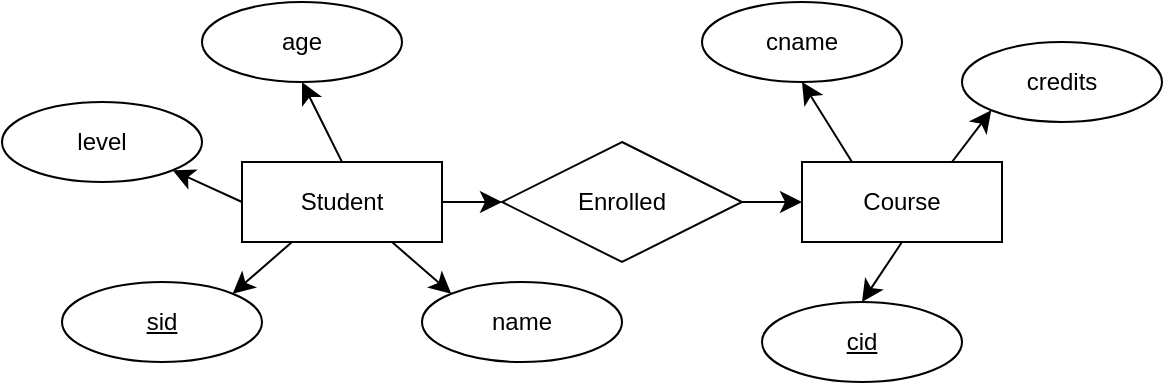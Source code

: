 <mxfile version="28.1.1" pages="3">
  <diagram name="Page-1" id="2fV0PmiZWALMxUJsV4IM">
    <mxGraphModel dx="1042" dy="535" grid="1" gridSize="10" guides="1" tooltips="1" connect="1" arrows="1" fold="1" page="1" pageScale="1" pageWidth="850" pageHeight="1100" math="0" shadow="0">
      <root>
        <mxCell id="0" />
        <mxCell id="1" parent="0" />
        <mxCell id="78PjX-qLqjuXX1veUtwv-37" style="edgeStyle=none;curved=1;rounded=0;orthogonalLoop=1;jettySize=auto;html=1;exitX=0.25;exitY=0;exitDx=0;exitDy=0;entryX=0.5;entryY=1;entryDx=0;entryDy=0;fontSize=12;startSize=8;endSize=8;" parent="1" source="78PjX-qLqjuXX1veUtwv-18" target="78PjX-qLqjuXX1veUtwv-23" edge="1">
          <mxGeometry relative="1" as="geometry" />
        </mxCell>
        <mxCell id="78PjX-qLqjuXX1veUtwv-39" style="edgeStyle=none;curved=1;rounded=0;orthogonalLoop=1;jettySize=auto;html=1;exitX=0.5;exitY=1;exitDx=0;exitDy=0;entryX=0.5;entryY=0;entryDx=0;entryDy=0;fontSize=12;startSize=8;endSize=8;" parent="1" source="78PjX-qLqjuXX1veUtwv-18" target="78PjX-qLqjuXX1veUtwv-22" edge="1">
          <mxGeometry relative="1" as="geometry" />
        </mxCell>
        <mxCell id="78PjX-qLqjuXX1veUtwv-40" style="edgeStyle=none;curved=1;rounded=0;orthogonalLoop=1;jettySize=auto;html=1;exitX=0.75;exitY=0;exitDx=0;exitDy=0;entryX=0;entryY=1;entryDx=0;entryDy=0;fontSize=12;startSize=8;endSize=8;" parent="1" source="78PjX-qLqjuXX1veUtwv-18" target="78PjX-qLqjuXX1veUtwv-24" edge="1">
          <mxGeometry relative="1" as="geometry" />
        </mxCell>
        <mxCell id="78PjX-qLqjuXX1veUtwv-18" value="Course" style="whiteSpace=wrap;html=1;align=center;" parent="1" vertex="1">
          <mxGeometry x="490" y="240" width="100" height="40" as="geometry" />
        </mxCell>
        <mxCell id="78PjX-qLqjuXX1veUtwv-30" style="edgeStyle=none;curved=1;rounded=0;orthogonalLoop=1;jettySize=auto;html=1;exitX=0.5;exitY=0;exitDx=0;exitDy=0;entryX=0.5;entryY=1;entryDx=0;entryDy=0;fontSize=12;startSize=8;endSize=8;" parent="1" source="78PjX-qLqjuXX1veUtwv-19" target="78PjX-qLqjuXX1veUtwv-20" edge="1">
          <mxGeometry relative="1" as="geometry" />
        </mxCell>
        <mxCell id="78PjX-qLqjuXX1veUtwv-31" style="edgeStyle=none;curved=1;rounded=0;orthogonalLoop=1;jettySize=auto;html=1;exitX=0;exitY=0.5;exitDx=0;exitDy=0;entryX=1;entryY=1;entryDx=0;entryDy=0;fontSize=12;startSize=8;endSize=8;" parent="1" source="78PjX-qLqjuXX1veUtwv-19" target="78PjX-qLqjuXX1veUtwv-25" edge="1">
          <mxGeometry relative="1" as="geometry" />
        </mxCell>
        <mxCell id="78PjX-qLqjuXX1veUtwv-32" style="edgeStyle=none;curved=1;rounded=0;orthogonalLoop=1;jettySize=auto;html=1;exitX=0.25;exitY=1;exitDx=0;exitDy=0;entryX=1;entryY=0;entryDx=0;entryDy=0;fontSize=12;startSize=8;endSize=8;" parent="1" source="78PjX-qLqjuXX1veUtwv-19" target="78PjX-qLqjuXX1veUtwv-21" edge="1">
          <mxGeometry relative="1" as="geometry" />
        </mxCell>
        <mxCell id="78PjX-qLqjuXX1veUtwv-33" style="edgeStyle=none;curved=1;rounded=0;orthogonalLoop=1;jettySize=auto;html=1;exitX=0.75;exitY=1;exitDx=0;exitDy=0;entryX=0;entryY=0;entryDx=0;entryDy=0;fontSize=12;startSize=8;endSize=8;" parent="1" source="78PjX-qLqjuXX1veUtwv-19" target="78PjX-qLqjuXX1veUtwv-26" edge="1">
          <mxGeometry relative="1" as="geometry" />
        </mxCell>
        <mxCell id="78PjX-qLqjuXX1veUtwv-35" style="edgeStyle=none;curved=1;rounded=0;orthogonalLoop=1;jettySize=auto;html=1;exitX=1;exitY=0.5;exitDx=0;exitDy=0;entryX=0;entryY=0.5;entryDx=0;entryDy=0;fontSize=12;startSize=8;endSize=8;" parent="1" source="78PjX-qLqjuXX1veUtwv-19" target="78PjX-qLqjuXX1veUtwv-34" edge="1">
          <mxGeometry relative="1" as="geometry" />
        </mxCell>
        <mxCell id="78PjX-qLqjuXX1veUtwv-19" value="Student" style="whiteSpace=wrap;html=1;align=center;" parent="1" vertex="1">
          <mxGeometry x="210" y="240" width="100" height="40" as="geometry" />
        </mxCell>
        <mxCell id="78PjX-qLqjuXX1veUtwv-20" value="age" style="ellipse;whiteSpace=wrap;html=1;align=center;" parent="1" vertex="1">
          <mxGeometry x="190" y="160" width="100" height="40" as="geometry" />
        </mxCell>
        <mxCell id="78PjX-qLqjuXX1veUtwv-21" value="sid" style="ellipse;whiteSpace=wrap;html=1;align=center;fontStyle=4;" parent="1" vertex="1">
          <mxGeometry x="120" y="300" width="100" height="40" as="geometry" />
        </mxCell>
        <mxCell id="78PjX-qLqjuXX1veUtwv-22" value="cid" style="ellipse;whiteSpace=wrap;html=1;align=center;fontStyle=4;" parent="1" vertex="1">
          <mxGeometry x="470" y="310" width="100" height="40" as="geometry" />
        </mxCell>
        <mxCell id="78PjX-qLqjuXX1veUtwv-23" value="cname" style="ellipse;whiteSpace=wrap;html=1;align=center;" parent="1" vertex="1">
          <mxGeometry x="440" y="160" width="100" height="40" as="geometry" />
        </mxCell>
        <mxCell id="78PjX-qLqjuXX1veUtwv-24" value="credits" style="ellipse;whiteSpace=wrap;html=1;align=center;" parent="1" vertex="1">
          <mxGeometry x="570" y="180" width="100" height="40" as="geometry" />
        </mxCell>
        <mxCell id="78PjX-qLqjuXX1veUtwv-25" value="level" style="ellipse;whiteSpace=wrap;html=1;align=center;" parent="1" vertex="1">
          <mxGeometry x="90" y="210" width="100" height="40" as="geometry" />
        </mxCell>
        <mxCell id="78PjX-qLqjuXX1veUtwv-26" value="name" style="ellipse;whiteSpace=wrap;html=1;align=center;" parent="1" vertex="1">
          <mxGeometry x="300" y="300" width="100" height="40" as="geometry" />
        </mxCell>
        <mxCell id="78PjX-qLqjuXX1veUtwv-36" style="edgeStyle=none;curved=1;rounded=0;orthogonalLoop=1;jettySize=auto;html=1;exitX=1;exitY=0.5;exitDx=0;exitDy=0;entryX=0;entryY=0.5;entryDx=0;entryDy=0;fontSize=12;startSize=8;endSize=8;" parent="1" source="78PjX-qLqjuXX1veUtwv-34" target="78PjX-qLqjuXX1veUtwv-18" edge="1">
          <mxGeometry relative="1" as="geometry" />
        </mxCell>
        <mxCell id="78PjX-qLqjuXX1veUtwv-34" value="Enrolled" style="shape=rhombus;perimeter=rhombusPerimeter;whiteSpace=wrap;html=1;align=center;" parent="1" vertex="1">
          <mxGeometry x="340" y="230" width="120" height="60" as="geometry" />
        </mxCell>
      </root>
    </mxGraphModel>
  </diagram>
  <diagram id="b4tgPxxAvfvf58yKDEd9" name="Page-2">
    <mxGraphModel dx="1712" dy="586" grid="0" gridSize="10" guides="1" tooltips="1" connect="1" arrows="1" fold="1" page="0" pageScale="1" pageWidth="850" pageHeight="1100" math="0" shadow="0">
      <root>
        <mxCell id="0" />
        <mxCell id="1" parent="0" />
        <mxCell id="bTzxeAWTk176yrESVSV_-1" value="users" style="shape=table;startSize=30;container=1;collapsible=1;childLayout=tableLayout;fixedRows=1;rowLines=0;fontStyle=1;align=center;resizeLast=1;" vertex="1" parent="1">
          <mxGeometry x="-1031" y="35" width="300" height="150" as="geometry" />
        </mxCell>
        <mxCell id="bTzxeAWTk176yrESVSV_-2" value="" style="shape=tableRow;horizontal=0;startSize=0;swimlaneHead=0;swimlaneBody=0;fillColor=none;collapsible=0;dropTarget=0;points=[[0,0.5],[1,0.5]];portConstraint=eastwest;strokeColor=inherit;top=0;left=0;right=0;bottom=1;" vertex="1" parent="bTzxeAWTk176yrESVSV_-1">
          <mxGeometry y="30" width="300" height="30" as="geometry" />
        </mxCell>
        <mxCell id="bTzxeAWTk176yrESVSV_-3" value="PK" style="shape=partialRectangle;overflow=hidden;connectable=0;fillColor=none;strokeColor=inherit;top=0;left=0;bottom=0;right=0;fontStyle=1;" vertex="1" parent="bTzxeAWTk176yrESVSV_-2">
          <mxGeometry width="30" height="30" as="geometry">
            <mxRectangle width="30" height="30" as="alternateBounds" />
          </mxGeometry>
        </mxCell>
        <mxCell id="bTzxeAWTk176yrESVSV_-4" value="id INT AUTO_INCREMENT " style="shape=partialRectangle;overflow=hidden;connectable=0;fillColor=none;align=left;strokeColor=inherit;top=0;left=0;bottom=0;right=0;spacingLeft=6;fontStyle=5;" vertex="1" parent="bTzxeAWTk176yrESVSV_-2">
          <mxGeometry x="30" width="270" height="30" as="geometry">
            <mxRectangle width="270" height="30" as="alternateBounds" />
          </mxGeometry>
        </mxCell>
        <mxCell id="bTzxeAWTk176yrESVSV_-5" value="" style="shape=tableRow;horizontal=0;startSize=0;swimlaneHead=0;swimlaneBody=0;fillColor=none;collapsible=0;dropTarget=0;points=[[0,0.5],[1,0.5]];portConstraint=eastwest;strokeColor=inherit;top=0;left=0;right=0;bottom=0;" vertex="1" parent="bTzxeAWTk176yrESVSV_-1">
          <mxGeometry y="60" width="300" height="30" as="geometry" />
        </mxCell>
        <mxCell id="bTzxeAWTk176yrESVSV_-6" value="" style="shape=partialRectangle;overflow=hidden;connectable=0;fillColor=none;strokeColor=inherit;top=0;left=0;bottom=0;right=0;" vertex="1" parent="bTzxeAWTk176yrESVSV_-5">
          <mxGeometry width="30" height="30" as="geometry">
            <mxRectangle width="30" height="30" as="alternateBounds" />
          </mxGeometry>
        </mxCell>
        <mxCell id="bTzxeAWTk176yrESVSV_-7" value="username VARCHAR(50) UNIQUE NOT NULL" style="shape=partialRectangle;overflow=hidden;connectable=0;fillColor=none;align=left;strokeColor=inherit;top=0;left=0;bottom=0;right=0;spacingLeft=6;" vertex="1" parent="bTzxeAWTk176yrESVSV_-5">
          <mxGeometry x="30" width="270" height="30" as="geometry">
            <mxRectangle width="270" height="30" as="alternateBounds" />
          </mxGeometry>
        </mxCell>
        <mxCell id="bTzxeAWTk176yrESVSV_-8" value="" style="shape=tableRow;horizontal=0;startSize=0;swimlaneHead=0;swimlaneBody=0;fillColor=none;collapsible=0;dropTarget=0;points=[[0,0.5],[1,0.5]];portConstraint=eastwest;strokeColor=inherit;top=0;left=0;right=0;bottom=0;" vertex="1" parent="bTzxeAWTk176yrESVSV_-1">
          <mxGeometry y="90" width="300" height="30" as="geometry" />
        </mxCell>
        <mxCell id="bTzxeAWTk176yrESVSV_-9" value="" style="shape=partialRectangle;overflow=hidden;connectable=0;fillColor=none;strokeColor=inherit;top=0;left=0;bottom=0;right=0;" vertex="1" parent="bTzxeAWTk176yrESVSV_-8">
          <mxGeometry width="30" height="30" as="geometry">
            <mxRectangle width="30" height="30" as="alternateBounds" />
          </mxGeometry>
        </mxCell>
        <mxCell id="bTzxeAWTk176yrESVSV_-10" value="password VARCHAR(64) NOT NULL" style="shape=partialRectangle;overflow=hidden;connectable=0;fillColor=none;align=left;strokeColor=inherit;top=0;left=0;bottom=0;right=0;spacingLeft=6;" vertex="1" parent="bTzxeAWTk176yrESVSV_-8">
          <mxGeometry x="30" width="270" height="30" as="geometry">
            <mxRectangle width="270" height="30" as="alternateBounds" />
          </mxGeometry>
        </mxCell>
        <mxCell id="bTzxeAWTk176yrESVSV_-11" value="" style="shape=tableRow;horizontal=0;startSize=0;swimlaneHead=0;swimlaneBody=0;fillColor=none;collapsible=0;dropTarget=0;points=[[0,0.5],[1,0.5]];portConstraint=eastwest;strokeColor=inherit;top=0;left=0;right=0;bottom=0;" vertex="1" parent="bTzxeAWTk176yrESVSV_-1">
          <mxGeometry y="120" width="300" height="30" as="geometry" />
        </mxCell>
        <mxCell id="bTzxeAWTk176yrESVSV_-12" value="" style="shape=partialRectangle;overflow=hidden;connectable=0;fillColor=none;strokeColor=inherit;top=0;left=0;bottom=0;right=0;" vertex="1" parent="bTzxeAWTk176yrESVSV_-11">
          <mxGeometry width="30" height="30" as="geometry">
            <mxRectangle width="30" height="30" as="alternateBounds" />
          </mxGeometry>
        </mxCell>
        <mxCell id="bTzxeAWTk176yrESVSV_-13" value="role ENUM(&#39;TRAINER&#39;,&#39;TRAINEE&#39;) NOT NULL" style="shape=partialRectangle;overflow=hidden;connectable=0;fillColor=none;align=left;strokeColor=inherit;top=0;left=0;bottom=0;right=0;spacingLeft=6;" vertex="1" parent="bTzxeAWTk176yrESVSV_-11">
          <mxGeometry x="30" width="270" height="30" as="geometry">
            <mxRectangle width="270" height="30" as="alternateBounds" />
          </mxGeometry>
        </mxCell>
        <mxCell id="bTzxeAWTk176yrESVSV_-14" value="exercises" style="shape=table;startSize=30;container=1;collapsible=1;childLayout=tableLayout;fixedRows=1;rowLines=0;fontStyle=1;align=center;resizeLast=1;" vertex="1" parent="1">
          <mxGeometry x="-691" y="35" width="272" height="120" as="geometry" />
        </mxCell>
        <mxCell id="bTzxeAWTk176yrESVSV_-15" value="" style="shape=tableRow;horizontal=0;startSize=0;swimlaneHead=0;swimlaneBody=0;fillColor=none;collapsible=0;dropTarget=0;points=[[0,0.5],[1,0.5]];portConstraint=eastwest;strokeColor=inherit;top=0;left=0;right=0;bottom=1;" vertex="1" parent="bTzxeAWTk176yrESVSV_-14">
          <mxGeometry y="30" width="272" height="30" as="geometry" />
        </mxCell>
        <mxCell id="bTzxeAWTk176yrESVSV_-16" value="PK" style="shape=partialRectangle;overflow=hidden;connectable=0;fillColor=none;strokeColor=inherit;top=0;left=0;bottom=0;right=0;fontStyle=1;" vertex="1" parent="bTzxeAWTk176yrESVSV_-15">
          <mxGeometry width="30" height="30" as="geometry">
            <mxRectangle width="30" height="30" as="alternateBounds" />
          </mxGeometry>
        </mxCell>
        <mxCell id="bTzxeAWTk176yrESVSV_-17" value="id INT AUTO_INCREMENT " style="shape=partialRectangle;overflow=hidden;connectable=0;fillColor=none;align=left;strokeColor=inherit;top=0;left=0;bottom=0;right=0;spacingLeft=6;fontStyle=5;" vertex="1" parent="bTzxeAWTk176yrESVSV_-15">
          <mxGeometry x="30" width="242" height="30" as="geometry">
            <mxRectangle width="242" height="30" as="alternateBounds" />
          </mxGeometry>
        </mxCell>
        <mxCell id="bTzxeAWTk176yrESVSV_-18" value="" style="shape=tableRow;horizontal=0;startSize=0;swimlaneHead=0;swimlaneBody=0;fillColor=none;collapsible=0;dropTarget=0;points=[[0,0.5],[1,0.5]];portConstraint=eastwest;strokeColor=inherit;top=0;left=0;right=0;bottom=0;" vertex="1" parent="bTzxeAWTk176yrESVSV_-14">
          <mxGeometry y="60" width="272" height="30" as="geometry" />
        </mxCell>
        <mxCell id="bTzxeAWTk176yrESVSV_-19" value="" style="shape=partialRectangle;overflow=hidden;connectable=0;fillColor=none;strokeColor=inherit;top=0;left=0;bottom=0;right=0;" vertex="1" parent="bTzxeAWTk176yrESVSV_-18">
          <mxGeometry width="30" height="30" as="geometry">
            <mxRectangle width="30" height="30" as="alternateBounds" />
          </mxGeometry>
        </mxCell>
        <mxCell id="bTzxeAWTk176yrESVSV_-20" value="name VARCHAR(100) NOT NULL" style="shape=partialRectangle;overflow=hidden;connectable=0;fillColor=none;align=left;strokeColor=inherit;top=0;left=0;bottom=0;right=0;spacingLeft=6;" vertex="1" parent="bTzxeAWTk176yrESVSV_-18">
          <mxGeometry x="30" width="242" height="30" as="geometry">
            <mxRectangle width="242" height="30" as="alternateBounds" />
          </mxGeometry>
        </mxCell>
        <mxCell id="bTzxeAWTk176yrESVSV_-21" value="" style="shape=tableRow;horizontal=0;startSize=0;swimlaneHead=0;swimlaneBody=0;fillColor=none;collapsible=0;dropTarget=0;points=[[0,0.5],[1,0.5]];portConstraint=eastwest;strokeColor=inherit;top=0;left=0;right=0;bottom=0;" vertex="1" parent="bTzxeAWTk176yrESVSV_-14">
          <mxGeometry y="90" width="272" height="30" as="geometry" />
        </mxCell>
        <mxCell id="bTzxeAWTk176yrESVSV_-22" value="" style="shape=partialRectangle;overflow=hidden;connectable=0;fillColor=none;strokeColor=inherit;top=0;left=0;bottom=0;right=0;" vertex="1" parent="bTzxeAWTk176yrESVSV_-21">
          <mxGeometry width="30" height="30" as="geometry">
            <mxRectangle width="30" height="30" as="alternateBounds" />
          </mxGeometry>
        </mxCell>
        <mxCell id="bTzxeAWTk176yrESVSV_-23" value="muscle_group VARCHAR(50) NOT NULL" style="shape=partialRectangle;overflow=hidden;connectable=0;fillColor=none;align=left;strokeColor=inherit;top=0;left=0;bottom=0;right=0;spacingLeft=6;" vertex="1" parent="bTzxeAWTk176yrESVSV_-21">
          <mxGeometry x="30" width="242" height="30" as="geometry">
            <mxRectangle width="242" height="30" as="alternateBounds" />
          </mxGeometry>
        </mxCell>
        <mxCell id="bTzxeAWTk176yrESVSV_-24" value="workouts" style="shape=table;startSize=30;container=1;collapsible=1;childLayout=tableLayout;fixedRows=1;rowLines=0;fontStyle=1;align=center;resizeLast=1;" vertex="1" parent="1">
          <mxGeometry x="-379" y="35" width="320" height="210" as="geometry" />
        </mxCell>
        <mxCell id="bTzxeAWTk176yrESVSV_-25" value="" style="shape=tableRow;horizontal=0;startSize=0;swimlaneHead=0;swimlaneBody=0;fillColor=none;collapsible=0;dropTarget=0;points=[[0,0.5],[1,0.5]];portConstraint=eastwest;strokeColor=inherit;top=0;left=0;right=0;bottom=1;" vertex="1" parent="bTzxeAWTk176yrESVSV_-24">
          <mxGeometry y="30" width="320" height="30" as="geometry" />
        </mxCell>
        <mxCell id="bTzxeAWTk176yrESVSV_-26" value="PK" style="shape=partialRectangle;overflow=hidden;connectable=0;fillColor=none;strokeColor=inherit;top=0;left=0;bottom=0;right=0;fontStyle=1;" vertex="1" parent="bTzxeAWTk176yrESVSV_-25">
          <mxGeometry width="30" height="30" as="geometry">
            <mxRectangle width="30" height="30" as="alternateBounds" />
          </mxGeometry>
        </mxCell>
        <mxCell id="bTzxeAWTk176yrESVSV_-27" value="id INT AUTO_INCREMENT " style="shape=partialRectangle;overflow=hidden;connectable=0;fillColor=none;align=left;strokeColor=inherit;top=0;left=0;bottom=0;right=0;spacingLeft=6;fontStyle=5;" vertex="1" parent="bTzxeAWTk176yrESVSV_-25">
          <mxGeometry x="30" width="290" height="30" as="geometry">
            <mxRectangle width="290" height="30" as="alternateBounds" />
          </mxGeometry>
        </mxCell>
        <mxCell id="bTzxeAWTk176yrESVSV_-28" value="" style="shape=tableRow;horizontal=0;startSize=0;swimlaneHead=0;swimlaneBody=0;fillColor=none;collapsible=0;dropTarget=0;points=[[0,0.5],[1,0.5]];portConstraint=eastwest;strokeColor=inherit;top=0;left=0;right=0;bottom=0;" vertex="1" parent="bTzxeAWTk176yrESVSV_-24">
          <mxGeometry y="60" width="320" height="30" as="geometry" />
        </mxCell>
        <mxCell id="bTzxeAWTk176yrESVSV_-29" value="" style="shape=partialRectangle;overflow=hidden;connectable=0;fillColor=none;strokeColor=inherit;top=0;left=0;bottom=0;right=0;" vertex="1" parent="bTzxeAWTk176yrESVSV_-28">
          <mxGeometry width="30" height="30" as="geometry">
            <mxRectangle width="30" height="30" as="alternateBounds" />
          </mxGeometry>
        </mxCell>
        <mxCell id="bTzxeAWTk176yrESVSV_-30" value="user_id INT NOT NULL" style="shape=partialRectangle;overflow=hidden;connectable=0;fillColor=none;align=left;strokeColor=inherit;top=0;left=0;bottom=0;right=0;spacingLeft=6;" vertex="1" parent="bTzxeAWTk176yrESVSV_-28">
          <mxGeometry x="30" width="290" height="30" as="geometry">
            <mxRectangle width="290" height="30" as="alternateBounds" />
          </mxGeometry>
        </mxCell>
        <mxCell id="bTzxeAWTk176yrESVSV_-31" value="" style="shape=tableRow;horizontal=0;startSize=0;swimlaneHead=0;swimlaneBody=0;fillColor=none;collapsible=0;dropTarget=0;points=[[0,0.5],[1,0.5]];portConstraint=eastwest;strokeColor=inherit;top=0;left=0;right=0;bottom=0;" vertex="1" parent="bTzxeAWTk176yrESVSV_-24">
          <mxGeometry y="90" width="320" height="30" as="geometry" />
        </mxCell>
        <mxCell id="bTzxeAWTk176yrESVSV_-32" value="" style="shape=partialRectangle;overflow=hidden;connectable=0;fillColor=none;strokeColor=inherit;top=0;left=0;bottom=0;right=0;" vertex="1" parent="bTzxeAWTk176yrESVSV_-31">
          <mxGeometry width="30" height="30" as="geometry">
            <mxRectangle width="30" height="30" as="alternateBounds" />
          </mxGeometry>
        </mxCell>
        <mxCell id="bTzxeAWTk176yrESVSV_-33" value="date DATE NOT NULL" style="shape=partialRectangle;overflow=hidden;connectable=0;fillColor=none;align=left;strokeColor=inherit;top=0;left=0;bottom=0;right=0;spacingLeft=6;" vertex="1" parent="bTzxeAWTk176yrESVSV_-31">
          <mxGeometry x="30" width="290" height="30" as="geometry">
            <mxRectangle width="290" height="30" as="alternateBounds" />
          </mxGeometry>
        </mxCell>
        <mxCell id="bTzxeAWTk176yrESVSV_-34" value="" style="shape=tableRow;horizontal=0;startSize=0;swimlaneHead=0;swimlaneBody=0;fillColor=none;collapsible=0;dropTarget=0;points=[[0,0.5],[1,0.5]];portConstraint=eastwest;strokeColor=inherit;top=0;left=0;right=0;bottom=0;" vertex="1" parent="bTzxeAWTk176yrESVSV_-24">
          <mxGeometry y="120" width="320" height="30" as="geometry" />
        </mxCell>
        <mxCell id="bTzxeAWTk176yrESVSV_-35" value="" style="shape=partialRectangle;overflow=hidden;connectable=0;fillColor=none;strokeColor=inherit;top=0;left=0;bottom=0;right=0;" vertex="1" parent="bTzxeAWTk176yrESVSV_-34">
          <mxGeometry width="30" height="30" as="geometry">
            <mxRectangle width="30" height="30" as="alternateBounds" />
          </mxGeometry>
        </mxCell>
        <mxCell id="bTzxeAWTk176yrESVSV_-36" value="name VARCHAR(100)" style="shape=partialRectangle;overflow=hidden;connectable=0;fillColor=none;align=left;strokeColor=inherit;top=0;left=0;bottom=0;right=0;spacingLeft=6;" vertex="1" parent="bTzxeAWTk176yrESVSV_-34">
          <mxGeometry x="30" width="290" height="30" as="geometry">
            <mxRectangle width="290" height="30" as="alternateBounds" />
          </mxGeometry>
        </mxCell>
        <mxCell id="bTzxeAWTk176yrESVSV_-37" value="" style="shape=tableRow;horizontal=0;startSize=0;swimlaneHead=0;swimlaneBody=0;fillColor=none;collapsible=0;dropTarget=0;points=[[0,0.5],[1,0.5]];portConstraint=eastwest;strokeColor=inherit;top=0;left=0;right=0;bottom=0;" vertex="1" parent="bTzxeAWTk176yrESVSV_-24">
          <mxGeometry y="150" width="320" height="30" as="geometry" />
        </mxCell>
        <mxCell id="bTzxeAWTk176yrESVSV_-38" value="" style="shape=partialRectangle;overflow=hidden;connectable=0;fillColor=none;strokeColor=inherit;top=0;left=0;bottom=0;right=0;" vertex="1" parent="bTzxeAWTk176yrESVSV_-37">
          <mxGeometry width="30" height="30" as="geometry">
            <mxRectangle width="30" height="30" as="alternateBounds" />
          </mxGeometry>
        </mxCell>
        <mxCell id="bTzxeAWTk176yrESVSV_-39" value="notes TEXT" style="shape=partialRectangle;overflow=hidden;connectable=0;fillColor=none;align=left;strokeColor=inherit;top=0;left=0;bottom=0;right=0;spacingLeft=6;" vertex="1" parent="bTzxeAWTk176yrESVSV_-37">
          <mxGeometry x="30" width="290" height="30" as="geometry">
            <mxRectangle width="290" height="30" as="alternateBounds" />
          </mxGeometry>
        </mxCell>
        <mxCell id="bTzxeAWTk176yrESVSV_-40" value="" style="shape=tableRow;horizontal=0;startSize=0;swimlaneHead=0;swimlaneBody=0;fillColor=none;collapsible=0;dropTarget=0;points=[[0,0.5],[1,0.5]];portConstraint=eastwest;strokeColor=inherit;top=0;left=0;right=0;bottom=0;" vertex="1" parent="bTzxeAWTk176yrESVSV_-24">
          <mxGeometry y="180" width="320" height="30" as="geometry" />
        </mxCell>
        <mxCell id="bTzxeAWTk176yrESVSV_-41" value="" style="shape=partialRectangle;overflow=hidden;connectable=0;fillColor=none;strokeColor=inherit;top=0;left=0;bottom=0;right=0;" vertex="1" parent="bTzxeAWTk176yrESVSV_-40">
          <mxGeometry width="30" height="30" as="geometry">
            <mxRectangle width="30" height="30" as="alternateBounds" />
          </mxGeometry>
        </mxCell>
        <mxCell id="bTzxeAWTk176yrESVSV_-42" value="FOREIGN KEY (user_id) REFERENCES users(id) ON DELETE CASCADE" style="shape=partialRectangle;overflow=hidden;connectable=0;fillColor=none;align=left;strokeColor=inherit;top=0;left=0;bottom=0;right=0;spacingLeft=6;" vertex="1" parent="bTzxeAWTk176yrESVSV_-40">
          <mxGeometry x="30" width="290" height="30" as="geometry">
            <mxRectangle width="290" height="30" as="alternateBounds" />
          </mxGeometry>
        </mxCell>
        <mxCell id="bTzxeAWTk176yrESVSV_-43" value="workout_items" style="shape=table;startSize=30;container=1;collapsible=1;childLayout=tableLayout;fixedRows=1;rowLines=0;fontStyle=1;align=center;resizeLast=1;" vertex="1" parent="1">
          <mxGeometry x="-19" y="35" width="320" height="330" as="geometry" />
        </mxCell>
        <mxCell id="bTzxeAWTk176yrESVSV_-44" value="" style="shape=tableRow;horizontal=0;startSize=0;swimlaneHead=0;swimlaneBody=0;fillColor=none;collapsible=0;dropTarget=0;points=[[0,0.5],[1,0.5]];portConstraint=eastwest;strokeColor=inherit;top=0;left=0;right=0;bottom=1;" vertex="1" parent="bTzxeAWTk176yrESVSV_-43">
          <mxGeometry y="30" width="320" height="30" as="geometry" />
        </mxCell>
        <mxCell id="bTzxeAWTk176yrESVSV_-45" value="PK" style="shape=partialRectangle;overflow=hidden;connectable=0;fillColor=none;strokeColor=inherit;top=0;left=0;bottom=0;right=0;fontStyle=1;" vertex="1" parent="bTzxeAWTk176yrESVSV_-44">
          <mxGeometry width="30" height="30" as="geometry">
            <mxRectangle width="30" height="30" as="alternateBounds" />
          </mxGeometry>
        </mxCell>
        <mxCell id="bTzxeAWTk176yrESVSV_-46" value="id INT AUTO_INCREMENT " style="shape=partialRectangle;overflow=hidden;connectable=0;fillColor=none;align=left;strokeColor=inherit;top=0;left=0;bottom=0;right=0;spacingLeft=6;fontStyle=5;" vertex="1" parent="bTzxeAWTk176yrESVSV_-44">
          <mxGeometry x="30" width="290" height="30" as="geometry">
            <mxRectangle width="290" height="30" as="alternateBounds" />
          </mxGeometry>
        </mxCell>
        <mxCell id="bTzxeAWTk176yrESVSV_-47" value="" style="shape=tableRow;horizontal=0;startSize=0;swimlaneHead=0;swimlaneBody=0;fillColor=none;collapsible=0;dropTarget=0;points=[[0,0.5],[1,0.5]];portConstraint=eastwest;strokeColor=inherit;top=0;left=0;right=0;bottom=0;" vertex="1" parent="bTzxeAWTk176yrESVSV_-43">
          <mxGeometry y="60" width="320" height="30" as="geometry" />
        </mxCell>
        <mxCell id="bTzxeAWTk176yrESVSV_-48" value="" style="shape=partialRectangle;overflow=hidden;connectable=0;fillColor=none;strokeColor=inherit;top=0;left=0;bottom=0;right=0;" vertex="1" parent="bTzxeAWTk176yrESVSV_-47">
          <mxGeometry width="30" height="30" as="geometry">
            <mxRectangle width="30" height="30" as="alternateBounds" />
          </mxGeometry>
        </mxCell>
        <mxCell id="bTzxeAWTk176yrESVSV_-49" value="workout_id INT NOT NULL" style="shape=partialRectangle;overflow=hidden;connectable=0;fillColor=none;align=left;strokeColor=inherit;top=0;left=0;bottom=0;right=0;spacingLeft=6;" vertex="1" parent="bTzxeAWTk176yrESVSV_-47">
          <mxGeometry x="30" width="290" height="30" as="geometry">
            <mxRectangle width="290" height="30" as="alternateBounds" />
          </mxGeometry>
        </mxCell>
        <mxCell id="bTzxeAWTk176yrESVSV_-50" value="" style="shape=tableRow;horizontal=0;startSize=0;swimlaneHead=0;swimlaneBody=0;fillColor=none;collapsible=0;dropTarget=0;points=[[0,0.5],[1,0.5]];portConstraint=eastwest;strokeColor=inherit;top=0;left=0;right=0;bottom=0;" vertex="1" parent="bTzxeAWTk176yrESVSV_-43">
          <mxGeometry y="90" width="320" height="30" as="geometry" />
        </mxCell>
        <mxCell id="bTzxeAWTk176yrESVSV_-51" value="" style="shape=partialRectangle;overflow=hidden;connectable=0;fillColor=none;strokeColor=inherit;top=0;left=0;bottom=0;right=0;" vertex="1" parent="bTzxeAWTk176yrESVSV_-50">
          <mxGeometry width="30" height="30" as="geometry">
            <mxRectangle width="30" height="30" as="alternateBounds" />
          </mxGeometry>
        </mxCell>
        <mxCell id="bTzxeAWTk176yrESVSV_-52" value="exercise_id INT NOT NULL" style="shape=partialRectangle;overflow=hidden;connectable=0;fillColor=none;align=left;strokeColor=inherit;top=0;left=0;bottom=0;right=0;spacingLeft=6;" vertex="1" parent="bTzxeAWTk176yrESVSV_-50">
          <mxGeometry x="30" width="290" height="30" as="geometry">
            <mxRectangle width="290" height="30" as="alternateBounds" />
          </mxGeometry>
        </mxCell>
        <mxCell id="bTzxeAWTk176yrESVSV_-53" value="" style="shape=tableRow;horizontal=0;startSize=0;swimlaneHead=0;swimlaneBody=0;fillColor=none;collapsible=0;dropTarget=0;points=[[0,0.5],[1,0.5]];portConstraint=eastwest;strokeColor=inherit;top=0;left=0;right=0;bottom=0;" vertex="1" parent="bTzxeAWTk176yrESVSV_-43">
          <mxGeometry y="120" width="320" height="30" as="geometry" />
        </mxCell>
        <mxCell id="bTzxeAWTk176yrESVSV_-54" value="" style="shape=partialRectangle;overflow=hidden;connectable=0;fillColor=none;strokeColor=inherit;top=0;left=0;bottom=0;right=0;" vertex="1" parent="bTzxeAWTk176yrESVSV_-53">
          <mxGeometry width="30" height="30" as="geometry">
            <mxRectangle width="30" height="30" as="alternateBounds" />
          </mxGeometry>
        </mxCell>
        <mxCell id="bTzxeAWTk176yrESVSV_-55" value="exercise_name VARCHAR(100)" style="shape=partialRectangle;overflow=hidden;connectable=0;fillColor=none;align=left;strokeColor=inherit;top=0;left=0;bottom=0;right=0;spacingLeft=6;" vertex="1" parent="bTzxeAWTk176yrESVSV_-53">
          <mxGeometry x="30" width="290" height="30" as="geometry">
            <mxRectangle width="290" height="30" as="alternateBounds" />
          </mxGeometry>
        </mxCell>
        <mxCell id="bTzxeAWTk176yrESVSV_-56" value="" style="shape=tableRow;horizontal=0;startSize=0;swimlaneHead=0;swimlaneBody=0;fillColor=none;collapsible=0;dropTarget=0;points=[[0,0.5],[1,0.5]];portConstraint=eastwest;strokeColor=inherit;top=0;left=0;right=0;bottom=0;" vertex="1" parent="bTzxeAWTk176yrESVSV_-43">
          <mxGeometry y="150" width="320" height="30" as="geometry" />
        </mxCell>
        <mxCell id="bTzxeAWTk176yrESVSV_-57" value="" style="shape=partialRectangle;overflow=hidden;connectable=0;fillColor=none;strokeColor=inherit;top=0;left=0;bottom=0;right=0;" vertex="1" parent="bTzxeAWTk176yrESVSV_-56">
          <mxGeometry width="30" height="30" as="geometry">
            <mxRectangle width="30" height="30" as="alternateBounds" />
          </mxGeometry>
        </mxCell>
        <mxCell id="bTzxeAWTk176yrESVSV_-58" value="sets INT NOT NULL" style="shape=partialRectangle;overflow=hidden;connectable=0;fillColor=none;align=left;strokeColor=inherit;top=0;left=0;bottom=0;right=0;spacingLeft=6;" vertex="1" parent="bTzxeAWTk176yrESVSV_-56">
          <mxGeometry x="30" width="290" height="30" as="geometry">
            <mxRectangle width="290" height="30" as="alternateBounds" />
          </mxGeometry>
        </mxCell>
        <mxCell id="bTzxeAWTk176yrESVSV_-59" value="" style="shape=tableRow;horizontal=0;startSize=0;swimlaneHead=0;swimlaneBody=0;fillColor=none;collapsible=0;dropTarget=0;points=[[0,0.5],[1,0.5]];portConstraint=eastwest;strokeColor=inherit;top=0;left=0;right=0;bottom=0;" vertex="1" parent="bTzxeAWTk176yrESVSV_-43">
          <mxGeometry y="180" width="320" height="30" as="geometry" />
        </mxCell>
        <mxCell id="bTzxeAWTk176yrESVSV_-60" value="" style="shape=partialRectangle;overflow=hidden;connectable=0;fillColor=none;strokeColor=inherit;top=0;left=0;bottom=0;right=0;" vertex="1" parent="bTzxeAWTk176yrESVSV_-59">
          <mxGeometry width="30" height="30" as="geometry">
            <mxRectangle width="30" height="30" as="alternateBounds" />
          </mxGeometry>
        </mxCell>
        <mxCell id="bTzxeAWTk176yrESVSV_-61" value="reps INT NOT NULL" style="shape=partialRectangle;overflow=hidden;connectable=0;fillColor=none;align=left;strokeColor=inherit;top=0;left=0;bottom=0;right=0;spacingLeft=6;" vertex="1" parent="bTzxeAWTk176yrESVSV_-59">
          <mxGeometry x="30" width="290" height="30" as="geometry">
            <mxRectangle width="290" height="30" as="alternateBounds" />
          </mxGeometry>
        </mxCell>
        <mxCell id="bTzxeAWTk176yrESVSV_-62" value="" style="shape=tableRow;horizontal=0;startSize=0;swimlaneHead=0;swimlaneBody=0;fillColor=none;collapsible=0;dropTarget=0;points=[[0,0.5],[1,0.5]];portConstraint=eastwest;strokeColor=inherit;top=0;left=0;right=0;bottom=0;" vertex="1" parent="bTzxeAWTk176yrESVSV_-43">
          <mxGeometry y="210" width="320" height="30" as="geometry" />
        </mxCell>
        <mxCell id="bTzxeAWTk176yrESVSV_-63" value="" style="shape=partialRectangle;overflow=hidden;connectable=0;fillColor=none;strokeColor=inherit;top=0;left=0;bottom=0;right=0;" vertex="1" parent="bTzxeAWTk176yrESVSV_-62">
          <mxGeometry width="30" height="30" as="geometry">
            <mxRectangle width="30" height="30" as="alternateBounds" />
          </mxGeometry>
        </mxCell>
        <mxCell id="bTzxeAWTk176yrESVSV_-64" value="weight_used DOUBLE NOT NULL" style="shape=partialRectangle;overflow=hidden;connectable=0;fillColor=none;align=left;strokeColor=inherit;top=0;left=0;bottom=0;right=0;spacingLeft=6;" vertex="1" parent="bTzxeAWTk176yrESVSV_-62">
          <mxGeometry x="30" width="290" height="30" as="geometry">
            <mxRectangle width="290" height="30" as="alternateBounds" />
          </mxGeometry>
        </mxCell>
        <mxCell id="bTzxeAWTk176yrESVSV_-65" value="" style="shape=tableRow;horizontal=0;startSize=0;swimlaneHead=0;swimlaneBody=0;fillColor=none;collapsible=0;dropTarget=0;points=[[0,0.5],[1,0.5]];portConstraint=eastwest;strokeColor=inherit;top=0;left=0;right=0;bottom=0;" vertex="1" parent="bTzxeAWTk176yrESVSV_-43">
          <mxGeometry y="240" width="320" height="30" as="geometry" />
        </mxCell>
        <mxCell id="bTzxeAWTk176yrESVSV_-66" value="" style="shape=partialRectangle;overflow=hidden;connectable=0;fillColor=none;strokeColor=inherit;top=0;left=0;bottom=0;right=0;" vertex="1" parent="bTzxeAWTk176yrESVSV_-65">
          <mxGeometry width="30" height="30" as="geometry">
            <mxRectangle width="30" height="30" as="alternateBounds" />
          </mxGeometry>
        </mxCell>
        <mxCell id="bTzxeAWTk176yrESVSV_-67" value="rest_time INT NOT NULL" style="shape=partialRectangle;overflow=hidden;connectable=0;fillColor=none;align=left;strokeColor=inherit;top=0;left=0;bottom=0;right=0;spacingLeft=6;" vertex="1" parent="bTzxeAWTk176yrESVSV_-65">
          <mxGeometry x="30" width="290" height="30" as="geometry">
            <mxRectangle width="290" height="30" as="alternateBounds" />
          </mxGeometry>
        </mxCell>
        <mxCell id="bTzxeAWTk176yrESVSV_-68" value="" style="shape=tableRow;horizontal=0;startSize=0;swimlaneHead=0;swimlaneBody=0;fillColor=none;collapsible=0;dropTarget=0;points=[[0,0.5],[1,0.5]];portConstraint=eastwest;strokeColor=inherit;top=0;left=0;right=0;bottom=0;" vertex="1" parent="bTzxeAWTk176yrESVSV_-43">
          <mxGeometry y="270" width="320" height="30" as="geometry" />
        </mxCell>
        <mxCell id="bTzxeAWTk176yrESVSV_-69" value="" style="shape=partialRectangle;overflow=hidden;connectable=0;fillColor=none;strokeColor=inherit;top=0;left=0;bottom=0;right=0;" vertex="1" parent="bTzxeAWTk176yrESVSV_-68">
          <mxGeometry width="30" height="30" as="geometry">
            <mxRectangle width="30" height="30" as="alternateBounds" />
          </mxGeometry>
        </mxCell>
        <mxCell id="bTzxeAWTk176yrESVSV_-70" value="FOREIGN KEY (workout_id) REFERENCES workouts(id) ON DELETE CASCADE" style="shape=partialRectangle;overflow=hidden;connectable=0;fillColor=none;align=left;strokeColor=inherit;top=0;left=0;bottom=0;right=0;spacingLeft=6;" vertex="1" parent="bTzxeAWTk176yrESVSV_-68">
          <mxGeometry x="30" width="290" height="30" as="geometry">
            <mxRectangle width="290" height="30" as="alternateBounds" />
          </mxGeometry>
        </mxCell>
        <mxCell id="bTzxeAWTk176yrESVSV_-71" value="" style="shape=tableRow;horizontal=0;startSize=0;swimlaneHead=0;swimlaneBody=0;fillColor=none;collapsible=0;dropTarget=0;points=[[0,0.5],[1,0.5]];portConstraint=eastwest;strokeColor=inherit;top=0;left=0;right=0;bottom=0;" vertex="1" parent="bTzxeAWTk176yrESVSV_-43">
          <mxGeometry y="300" width="320" height="30" as="geometry" />
        </mxCell>
        <mxCell id="bTzxeAWTk176yrESVSV_-72" value="" style="shape=partialRectangle;overflow=hidden;connectable=0;fillColor=none;strokeColor=inherit;top=0;left=0;bottom=0;right=0;" vertex="1" parent="bTzxeAWTk176yrESVSV_-71">
          <mxGeometry width="30" height="30" as="geometry">
            <mxRectangle width="30" height="30" as="alternateBounds" />
          </mxGeometry>
        </mxCell>
        <mxCell id="bTzxeAWTk176yrESVSV_-73" value="FOREIGN KEY (exercise_id) REFERENCES exercises(id) ON DELETE RESTRICT" style="shape=partialRectangle;overflow=hidden;connectable=0;fillColor=none;align=left;strokeColor=inherit;top=0;left=0;bottom=0;right=0;spacingLeft=6;" vertex="1" parent="bTzxeAWTk176yrESVSV_-71">
          <mxGeometry x="30" width="290" height="30" as="geometry">
            <mxRectangle width="290" height="30" as="alternateBounds" />
          </mxGeometry>
        </mxCell>
        <mxCell id="bTzxeAWTk176yrESVSV_-74" value="body_metrics" style="shape=table;startSize=30;container=1;collapsible=1;childLayout=tableLayout;fixedRows=1;rowLines=0;fontStyle=1;align=center;resizeLast=1;" vertex="1" parent="1">
          <mxGeometry x="341" y="35" width="320" height="270" as="geometry" />
        </mxCell>
        <mxCell id="bTzxeAWTk176yrESVSV_-75" value="" style="shape=tableRow;horizontal=0;startSize=0;swimlaneHead=0;swimlaneBody=0;fillColor=none;collapsible=0;dropTarget=0;points=[[0,0.5],[1,0.5]];portConstraint=eastwest;strokeColor=inherit;top=0;left=0;right=0;bottom=1;" vertex="1" parent="bTzxeAWTk176yrESVSV_-74">
          <mxGeometry y="30" width="320" height="30" as="geometry" />
        </mxCell>
        <mxCell id="bTzxeAWTk176yrESVSV_-76" value="PK" style="shape=partialRectangle;overflow=hidden;connectable=0;fillColor=none;strokeColor=inherit;top=0;left=0;bottom=0;right=0;fontStyle=1;" vertex="1" parent="bTzxeAWTk176yrESVSV_-75">
          <mxGeometry width="30" height="30" as="geometry">
            <mxRectangle width="30" height="30" as="alternateBounds" />
          </mxGeometry>
        </mxCell>
        <mxCell id="bTzxeAWTk176yrESVSV_-77" value="id INT AUTO_INCREMENT " style="shape=partialRectangle;overflow=hidden;connectable=0;fillColor=none;align=left;strokeColor=inherit;top=0;left=0;bottom=0;right=0;spacingLeft=6;fontStyle=5;" vertex="1" parent="bTzxeAWTk176yrESVSV_-75">
          <mxGeometry x="30" width="290" height="30" as="geometry">
            <mxRectangle width="290" height="30" as="alternateBounds" />
          </mxGeometry>
        </mxCell>
        <mxCell id="bTzxeAWTk176yrESVSV_-78" value="" style="shape=tableRow;horizontal=0;startSize=0;swimlaneHead=0;swimlaneBody=0;fillColor=none;collapsible=0;dropTarget=0;points=[[0,0.5],[1,0.5]];portConstraint=eastwest;strokeColor=inherit;top=0;left=0;right=0;bottom=0;" vertex="1" parent="bTzxeAWTk176yrESVSV_-74">
          <mxGeometry y="60" width="320" height="30" as="geometry" />
        </mxCell>
        <mxCell id="bTzxeAWTk176yrESVSV_-79" value="" style="shape=partialRectangle;overflow=hidden;connectable=0;fillColor=none;strokeColor=inherit;top=0;left=0;bottom=0;right=0;" vertex="1" parent="bTzxeAWTk176yrESVSV_-78">
          <mxGeometry width="30" height="30" as="geometry">
            <mxRectangle width="30" height="30" as="alternateBounds" />
          </mxGeometry>
        </mxCell>
        <mxCell id="bTzxeAWTk176yrESVSV_-80" value="user_id INT NOT NULL" style="shape=partialRectangle;overflow=hidden;connectable=0;fillColor=none;align=left;strokeColor=inherit;top=0;left=0;bottom=0;right=0;spacingLeft=6;" vertex="1" parent="bTzxeAWTk176yrESVSV_-78">
          <mxGeometry x="30" width="290" height="30" as="geometry">
            <mxRectangle width="290" height="30" as="alternateBounds" />
          </mxGeometry>
        </mxCell>
        <mxCell id="bTzxeAWTk176yrESVSV_-81" value="" style="shape=tableRow;horizontal=0;startSize=0;swimlaneHead=0;swimlaneBody=0;fillColor=none;collapsible=0;dropTarget=0;points=[[0,0.5],[1,0.5]];portConstraint=eastwest;strokeColor=inherit;top=0;left=0;right=0;bottom=0;" vertex="1" parent="bTzxeAWTk176yrESVSV_-74">
          <mxGeometry y="90" width="320" height="30" as="geometry" />
        </mxCell>
        <mxCell id="bTzxeAWTk176yrESVSV_-82" value="" style="shape=partialRectangle;overflow=hidden;connectable=0;fillColor=none;strokeColor=inherit;top=0;left=0;bottom=0;right=0;" vertex="1" parent="bTzxeAWTk176yrESVSV_-81">
          <mxGeometry width="30" height="30" as="geometry">
            <mxRectangle width="30" height="30" as="alternateBounds" />
          </mxGeometry>
        </mxCell>
        <mxCell id="bTzxeAWTk176yrESVSV_-83" value="weight DOUBLE NOT NULL" style="shape=partialRectangle;overflow=hidden;connectable=0;fillColor=none;align=left;strokeColor=inherit;top=0;left=0;bottom=0;right=0;spacingLeft=6;" vertex="1" parent="bTzxeAWTk176yrESVSV_-81">
          <mxGeometry x="30" width="290" height="30" as="geometry">
            <mxRectangle width="290" height="30" as="alternateBounds" />
          </mxGeometry>
        </mxCell>
        <mxCell id="bTzxeAWTk176yrESVSV_-84" value="" style="shape=tableRow;horizontal=0;startSize=0;swimlaneHead=0;swimlaneBody=0;fillColor=none;collapsible=0;dropTarget=0;points=[[0,0.5],[1,0.5]];portConstraint=eastwest;strokeColor=inherit;top=0;left=0;right=0;bottom=0;" vertex="1" parent="bTzxeAWTk176yrESVSV_-74">
          <mxGeometry y="120" width="320" height="30" as="geometry" />
        </mxCell>
        <mxCell id="bTzxeAWTk176yrESVSV_-85" value="" style="shape=partialRectangle;overflow=hidden;connectable=0;fillColor=none;strokeColor=inherit;top=0;left=0;bottom=0;right=0;" vertex="1" parent="bTzxeAWTk176yrESVSV_-84">
          <mxGeometry width="30" height="30" as="geometry">
            <mxRectangle width="30" height="30" as="alternateBounds" />
          </mxGeometry>
        </mxCell>
        <mxCell id="bTzxeAWTk176yrESVSV_-86" value="body_fat DOUBLE NULL" style="shape=partialRectangle;overflow=hidden;connectable=0;fillColor=none;align=left;strokeColor=inherit;top=0;left=0;bottom=0;right=0;spacingLeft=6;" vertex="1" parent="bTzxeAWTk176yrESVSV_-84">
          <mxGeometry x="30" width="290" height="30" as="geometry">
            <mxRectangle width="290" height="30" as="alternateBounds" />
          </mxGeometry>
        </mxCell>
        <mxCell id="bTzxeAWTk176yrESVSV_-87" value="" style="shape=tableRow;horizontal=0;startSize=0;swimlaneHead=0;swimlaneBody=0;fillColor=none;collapsible=0;dropTarget=0;points=[[0,0.5],[1,0.5]];portConstraint=eastwest;strokeColor=inherit;top=0;left=0;right=0;bottom=0;" vertex="1" parent="bTzxeAWTk176yrESVSV_-74">
          <mxGeometry y="150" width="320" height="30" as="geometry" />
        </mxCell>
        <mxCell id="bTzxeAWTk176yrESVSV_-88" value="" style="shape=partialRectangle;overflow=hidden;connectable=0;fillColor=none;strokeColor=inherit;top=0;left=0;bottom=0;right=0;" vertex="1" parent="bTzxeAWTk176yrESVSV_-87">
          <mxGeometry width="30" height="30" as="geometry">
            <mxRectangle width="30" height="30" as="alternateBounds" />
          </mxGeometry>
        </mxCell>
        <mxCell id="bTzxeAWTk176yrESVSV_-89" value="height DOUBLE NOT NULL" style="shape=partialRectangle;overflow=hidden;connectable=0;fillColor=none;align=left;strokeColor=inherit;top=0;left=0;bottom=0;right=0;spacingLeft=6;" vertex="1" parent="bTzxeAWTk176yrESVSV_-87">
          <mxGeometry x="30" width="290" height="30" as="geometry">
            <mxRectangle width="290" height="30" as="alternateBounds" />
          </mxGeometry>
        </mxCell>
        <mxCell id="bTzxeAWTk176yrESVSV_-90" value="" style="shape=tableRow;horizontal=0;startSize=0;swimlaneHead=0;swimlaneBody=0;fillColor=none;collapsible=0;dropTarget=0;points=[[0,0.5],[1,0.5]];portConstraint=eastwest;strokeColor=inherit;top=0;left=0;right=0;bottom=0;" vertex="1" parent="bTzxeAWTk176yrESVSV_-74">
          <mxGeometry y="180" width="320" height="30" as="geometry" />
        </mxCell>
        <mxCell id="bTzxeAWTk176yrESVSV_-91" value="" style="shape=partialRectangle;overflow=hidden;connectable=0;fillColor=none;strokeColor=inherit;top=0;left=0;bottom=0;right=0;" vertex="1" parent="bTzxeAWTk176yrESVSV_-90">
          <mxGeometry width="30" height="30" as="geometry">
            <mxRectangle width="30" height="30" as="alternateBounds" />
          </mxGeometry>
        </mxCell>
        <mxCell id="bTzxeAWTk176yrESVSV_-92" value="age INT NOT NULL" style="shape=partialRectangle;overflow=hidden;connectable=0;fillColor=none;align=left;strokeColor=inherit;top=0;left=0;bottom=0;right=0;spacingLeft=6;" vertex="1" parent="bTzxeAWTk176yrESVSV_-90">
          <mxGeometry x="30" width="290" height="30" as="geometry">
            <mxRectangle width="290" height="30" as="alternateBounds" />
          </mxGeometry>
        </mxCell>
        <mxCell id="bTzxeAWTk176yrESVSV_-93" value="" style="shape=tableRow;horizontal=0;startSize=0;swimlaneHead=0;swimlaneBody=0;fillColor=none;collapsible=0;dropTarget=0;points=[[0,0.5],[1,0.5]];portConstraint=eastwest;strokeColor=inherit;top=0;left=0;right=0;bottom=0;" vertex="1" parent="bTzxeAWTk176yrESVSV_-74">
          <mxGeometry y="210" width="320" height="30" as="geometry" />
        </mxCell>
        <mxCell id="bTzxeAWTk176yrESVSV_-94" value="" style="shape=partialRectangle;overflow=hidden;connectable=0;fillColor=none;strokeColor=inherit;top=0;left=0;bottom=0;right=0;" vertex="1" parent="bTzxeAWTk176yrESVSV_-93">
          <mxGeometry width="30" height="30" as="geometry">
            <mxRectangle width="30" height="30" as="alternateBounds" />
          </mxGeometry>
        </mxCell>
        <mxCell id="bTzxeAWTk176yrESVSV_-95" value="DATE DATE NOT NULL" style="shape=partialRectangle;overflow=hidden;connectable=0;fillColor=none;align=left;strokeColor=inherit;top=0;left=0;bottom=0;right=0;spacingLeft=6;" vertex="1" parent="bTzxeAWTk176yrESVSV_-93">
          <mxGeometry x="30" width="290" height="30" as="geometry">
            <mxRectangle width="290" height="30" as="alternateBounds" />
          </mxGeometry>
        </mxCell>
        <mxCell id="bTzxeAWTk176yrESVSV_-96" value="" style="shape=tableRow;horizontal=0;startSize=0;swimlaneHead=0;swimlaneBody=0;fillColor=none;collapsible=0;dropTarget=0;points=[[0,0.5],[1,0.5]];portConstraint=eastwest;strokeColor=inherit;top=0;left=0;right=0;bottom=0;" vertex="1" parent="bTzxeAWTk176yrESVSV_-74">
          <mxGeometry y="240" width="320" height="30" as="geometry" />
        </mxCell>
        <mxCell id="bTzxeAWTk176yrESVSV_-97" value="" style="shape=partialRectangle;overflow=hidden;connectable=0;fillColor=none;strokeColor=inherit;top=0;left=0;bottom=0;right=0;" vertex="1" parent="bTzxeAWTk176yrESVSV_-96">
          <mxGeometry width="30" height="30" as="geometry">
            <mxRectangle width="30" height="30" as="alternateBounds" />
          </mxGeometry>
        </mxCell>
        <mxCell id="bTzxeAWTk176yrESVSV_-98" value="FOREIGN KEY (user_id) REFERENCES users(id) ON DELETE CASCADE" style="shape=partialRectangle;overflow=hidden;connectable=0;fillColor=none;align=left;strokeColor=inherit;top=0;left=0;bottom=0;right=0;spacingLeft=6;" vertex="1" parent="bTzxeAWTk176yrESVSV_-96">
          <mxGeometry x="30" width="290" height="30" as="geometry">
            <mxRectangle width="290" height="30" as="alternateBounds" />
          </mxGeometry>
        </mxCell>
      </root>
    </mxGraphModel>
  </diagram>
  <diagram id="qjpXkcfea0d_htUrpRa_" name="Page-3">
    <mxGraphModel dx="2076" dy="1769" grid="1" gridSize="10" guides="1" tooltips="1" connect="1" arrows="0" fold="1" page="1" pageScale="1" pageWidth="850" pageHeight="1100" math="0" shadow="0">
      <root>
        <mxCell id="0" />
        <mxCell id="1" parent="0" />
        <mxCell id="IZl5oG64OIenBeQIoW0n-70" style="edgeStyle=orthogonalEdgeStyle;rounded=0;orthogonalLoop=1;jettySize=auto;html=1;exitX=1;exitY=0.5;exitDx=0;exitDy=0;entryX=0;entryY=0.5;entryDx=0;entryDy=0;startArrow=none;startFill=0;endArrow=none;endFill=0;" edge="1" parent="1" source="IZl5oG64OIenBeQIoW0n-1" target="IZl5oG64OIenBeQIoW0n-42">
          <mxGeometry relative="1" as="geometry" />
        </mxCell>
        <mxCell id="IZl5oG64OIenBeQIoW0n-72" style="edgeStyle=orthogonalEdgeStyle;rounded=0;orthogonalLoop=1;jettySize=auto;html=1;exitX=0.5;exitY=1;exitDx=0;exitDy=0;entryX=0.5;entryY=0;entryDx=0;entryDy=0;startArrow=none;startFill=0;endArrow=none;endFill=0;" edge="1" parent="1" source="IZl5oG64OIenBeQIoW0n-1" target="IZl5oG64OIenBeQIoW0n-41">
          <mxGeometry relative="1" as="geometry" />
        </mxCell>
        <mxCell id="IZl5oG64OIenBeQIoW0n-1" value="users" style="rounded=1;arcSize=10;whiteSpace=wrap;html=1;align=center;" vertex="1" parent="1">
          <mxGeometry x="140" y="110" width="100" height="40" as="geometry" />
        </mxCell>
        <mxCell id="IZl5oG64OIenBeQIoW0n-2" value="exercises" style="rounded=1;arcSize=10;whiteSpace=wrap;html=1;align=center;" vertex="1" parent="1">
          <mxGeometry x="610" y="220" width="100" height="40" as="geometry" />
        </mxCell>
        <mxCell id="IZl5oG64OIenBeQIoW0n-74" style="edgeStyle=orthogonalEdgeStyle;rounded=0;orthogonalLoop=1;jettySize=auto;html=1;exitX=1;exitY=0.5;exitDx=0;exitDy=0;entryX=0;entryY=0.5;entryDx=0;entryDy=0;startArrow=none;startFill=0;endArrow=none;endFill=0;" edge="1" parent="1" source="IZl5oG64OIenBeQIoW0n-3" target="IZl5oG64OIenBeQIoW0n-40">
          <mxGeometry relative="1" as="geometry" />
        </mxCell>
        <mxCell id="IZl5oG64OIenBeQIoW0n-3" value="workouts" style="rounded=1;arcSize=10;whiteSpace=wrap;html=1;align=center;" vertex="1" parent="1">
          <mxGeometry x="130" y="380" width="100" height="40" as="geometry" />
        </mxCell>
        <mxCell id="IZl5oG64OIenBeQIoW0n-76" style="edgeStyle=orthogonalEdgeStyle;rounded=0;orthogonalLoop=1;jettySize=auto;html=1;exitX=0.5;exitY=0;exitDx=0;exitDy=0;entryX=0.5;entryY=1;entryDx=0;entryDy=0;startArrow=none;startFill=0;endArrow=none;endFill=0;" edge="1" parent="1" source="IZl5oG64OIenBeQIoW0n-4" target="IZl5oG64OIenBeQIoW0n-39">
          <mxGeometry relative="1" as="geometry" />
        </mxCell>
        <mxCell id="IZl5oG64OIenBeQIoW0n-4" value="workout_items" style="rounded=1;arcSize=10;whiteSpace=wrap;html=1;align=center;" vertex="1" parent="1">
          <mxGeometry x="510" y="440" width="100" height="40" as="geometry" />
        </mxCell>
        <mxCell id="IZl5oG64OIenBeQIoW0n-5" style="edgeStyle=orthogonalEdgeStyle;rounded=0;orthogonalLoop=1;jettySize=auto;html=1;exitX=0.5;exitY=1;exitDx=0;exitDy=0;" edge="1" parent="1" source="IZl5oG64OIenBeQIoW0n-4" target="IZl5oG64OIenBeQIoW0n-4">
          <mxGeometry relative="1" as="geometry" />
        </mxCell>
        <mxCell id="IZl5oG64OIenBeQIoW0n-6" value="id" style="ellipse;whiteSpace=wrap;html=1;align=center;fontStyle=4;" vertex="1" parent="1">
          <mxGeometry x="90" y="20" width="100" height="40" as="geometry" />
        </mxCell>
        <mxCell id="IZl5oG64OIenBeQIoW0n-116" style="edgeStyle=orthogonalEdgeStyle;rounded=0;orthogonalLoop=1;jettySize=auto;html=1;exitX=1;exitY=0.5;exitDx=0;exitDy=0;entryX=0;entryY=0;entryDx=0;entryDy=0;endArrow=none;endFill=0;" edge="1" parent="1" source="IZl5oG64OIenBeQIoW0n-7" target="IZl5oG64OIenBeQIoW0n-3">
          <mxGeometry relative="1" as="geometry" />
        </mxCell>
        <mxCell id="IZl5oG64OIenBeQIoW0n-7" value="id" style="ellipse;whiteSpace=wrap;html=1;align=center;fontStyle=4;" vertex="1" parent="1">
          <mxGeometry y="350" width="100" height="40" as="geometry" />
        </mxCell>
        <mxCell id="IZl5oG64OIenBeQIoW0n-90" style="edgeStyle=orthogonalEdgeStyle;rounded=0;orthogonalLoop=1;jettySize=auto;html=1;exitX=0;exitY=1;exitDx=0;exitDy=0;entryX=0.75;entryY=0;entryDx=0;entryDy=0;startArrow=none;startFill=0;endArrow=none;endFill=0;" edge="1" parent="1" source="IZl5oG64OIenBeQIoW0n-9" target="IZl5oG64OIenBeQIoW0n-4">
          <mxGeometry relative="1" as="geometry" />
        </mxCell>
        <mxCell id="IZl5oG64OIenBeQIoW0n-9" value="id" style="ellipse;whiteSpace=wrap;html=1;align=center;fontStyle=4;" vertex="1" parent="1">
          <mxGeometry x="630" y="370" width="100" height="40" as="geometry" />
        </mxCell>
        <mxCell id="IZl5oG64OIenBeQIoW0n-10" value="body_metrics" style="rounded=1;arcSize=10;whiteSpace=wrap;html=1;align=center;" vertex="1" parent="1">
          <mxGeometry x="540" y="40" width="100" height="40" as="geometry" />
        </mxCell>
        <mxCell id="IZl5oG64OIenBeQIoW0n-107" style="edgeStyle=orthogonalEdgeStyle;rounded=0;orthogonalLoop=1;jettySize=auto;html=1;exitX=0.5;exitY=0;exitDx=0;exitDy=0;entryX=0.25;entryY=1;entryDx=0;entryDy=0;startArrow=none;startFill=0;endArrow=none;endFill=0;" edge="1" parent="1" source="IZl5oG64OIenBeQIoW0n-11" target="IZl5oG64OIenBeQIoW0n-10">
          <mxGeometry relative="1" as="geometry" />
        </mxCell>
        <mxCell id="IZl5oG64OIenBeQIoW0n-11" value="id" style="ellipse;whiteSpace=wrap;html=1;align=center;fontStyle=4;" vertex="1" parent="1">
          <mxGeometry x="500" y="100" width="100" height="40" as="geometry" />
        </mxCell>
        <mxCell id="IZl5oG64OIenBeQIoW0n-80" style="edgeStyle=orthogonalEdgeStyle;rounded=0;orthogonalLoop=1;jettySize=auto;html=1;exitX=0;exitY=0.5;exitDx=0;exitDy=0;entryX=0.75;entryY=0;entryDx=0;entryDy=0;startArrow=none;startFill=0;endArrow=none;endFill=0;" edge="1" parent="1" source="IZl5oG64OIenBeQIoW0n-12" target="IZl5oG64OIenBeQIoW0n-1">
          <mxGeometry relative="1" as="geometry" />
        </mxCell>
        <mxCell id="IZl5oG64OIenBeQIoW0n-12" value="role" style="ellipse;whiteSpace=wrap;html=1;align=center;" vertex="1" parent="1">
          <mxGeometry x="230" y="50" width="100" height="40" as="geometry" />
        </mxCell>
        <mxCell id="IZl5oG64OIenBeQIoW0n-69" style="edgeStyle=orthogonalEdgeStyle;rounded=0;orthogonalLoop=1;jettySize=auto;html=1;exitX=1;exitY=0.5;exitDx=0;exitDy=0;entryX=0;entryY=0.75;entryDx=0;entryDy=0;endArrow=none;endFill=0;startArrow=none;startFill=0;" edge="1" parent="1" source="IZl5oG64OIenBeQIoW0n-13" target="IZl5oG64OIenBeQIoW0n-1">
          <mxGeometry relative="1" as="geometry" />
        </mxCell>
        <mxCell id="IZl5oG64OIenBeQIoW0n-13" value="username" style="ellipse;whiteSpace=wrap;html=1;align=center;" vertex="1" parent="1">
          <mxGeometry x="10" y="90" width="100" height="40" as="geometry" />
        </mxCell>
        <mxCell id="IZl5oG64OIenBeQIoW0n-97" style="edgeStyle=orthogonalEdgeStyle;rounded=0;orthogonalLoop=1;jettySize=auto;html=1;exitX=1;exitY=0.5;exitDx=0;exitDy=0;entryX=0;entryY=0.5;entryDx=0;entryDy=0;startArrow=none;startFill=0;endArrow=none;endFill=0;" edge="1" parent="1" source="IZl5oG64OIenBeQIoW0n-16" target="IZl5oG64OIenBeQIoW0n-2">
          <mxGeometry relative="1" as="geometry" />
        </mxCell>
        <mxCell id="IZl5oG64OIenBeQIoW0n-16" value="muscle_group" style="ellipse;whiteSpace=wrap;html=1;align=center;" vertex="1" parent="1">
          <mxGeometry x="490" y="220" width="100" height="40" as="geometry" />
        </mxCell>
        <mxCell id="IZl5oG64OIenBeQIoW0n-98" style="edgeStyle=orthogonalEdgeStyle;rounded=0;orthogonalLoop=1;jettySize=auto;html=1;exitX=0;exitY=0.5;exitDx=0;exitDy=0;entryX=0.75;entryY=1;entryDx=0;entryDy=0;startArrow=none;startFill=0;endArrow=none;endFill=0;" edge="1" parent="1" source="IZl5oG64OIenBeQIoW0n-17" target="IZl5oG64OIenBeQIoW0n-2">
          <mxGeometry relative="1" as="geometry" />
        </mxCell>
        <mxCell id="IZl5oG64OIenBeQIoW0n-17" value="name" style="ellipse;whiteSpace=wrap;html=1;align=center;" vertex="1" parent="1">
          <mxGeometry x="710" y="270" width="100" height="40" as="geometry" />
        </mxCell>
        <mxCell id="IZl5oG64OIenBeQIoW0n-81" style="edgeStyle=orthogonalEdgeStyle;rounded=0;orthogonalLoop=1;jettySize=auto;html=1;exitX=1;exitY=0;exitDx=0;exitDy=0;entryX=0.25;entryY=1;entryDx=0;entryDy=0;startArrow=none;startFill=0;endArrow=none;endFill=0;" edge="1" parent="1" source="IZl5oG64OIenBeQIoW0n-18" target="IZl5oG64OIenBeQIoW0n-1">
          <mxGeometry relative="1" as="geometry" />
        </mxCell>
        <mxCell id="IZl5oG64OIenBeQIoW0n-18" value="password" style="ellipse;whiteSpace=wrap;html=1;align=center;" vertex="1" parent="1">
          <mxGeometry x="60" y="170" width="100" height="40" as="geometry" />
        </mxCell>
        <mxCell id="IZl5oG64OIenBeQIoW0n-91" style="edgeStyle=orthogonalEdgeStyle;rounded=0;orthogonalLoop=1;jettySize=auto;html=1;exitX=0;exitY=0.5;exitDx=0;exitDy=0;entryX=1;entryY=0.5;entryDx=0;entryDy=0;startArrow=none;startFill=0;endArrow=none;endFill=0;" edge="1" parent="1" source="IZl5oG64OIenBeQIoW0n-19" target="IZl5oG64OIenBeQIoW0n-4">
          <mxGeometry relative="1" as="geometry" />
        </mxCell>
        <mxCell id="IZl5oG64OIenBeQIoW0n-19" value="exercise_id (FK)" style="ellipse;whiteSpace=wrap;html=1;align=center;" vertex="1" parent="1">
          <mxGeometry x="630" y="430" width="100" height="40" as="geometry" />
        </mxCell>
        <mxCell id="IZl5oG64OIenBeQIoW0n-110" style="edgeStyle=orthogonalEdgeStyle;rounded=0;orthogonalLoop=1;jettySize=auto;html=1;exitX=0;exitY=0;exitDx=0;exitDy=0;entryX=1;entryY=0.75;entryDx=0;entryDy=0;endArrow=none;endFill=0;" edge="1" parent="1" source="IZl5oG64OIenBeQIoW0n-20" target="IZl5oG64OIenBeQIoW0n-4">
          <mxGeometry relative="1" as="geometry" />
        </mxCell>
        <mxCell id="IZl5oG64OIenBeQIoW0n-20" value="exercise_name" style="ellipse;whiteSpace=wrap;html=1;align=center;" vertex="1" parent="1">
          <mxGeometry x="650" y="480" width="100" height="40" as="geometry" />
        </mxCell>
        <mxCell id="IZl5oG64OIenBeQIoW0n-93" style="edgeStyle=orthogonalEdgeStyle;rounded=0;orthogonalLoop=1;jettySize=auto;html=1;exitX=0.5;exitY=0;exitDx=0;exitDy=0;startArrow=none;startFill=0;endArrow=none;endFill=0;" edge="1" parent="1" source="IZl5oG64OIenBeQIoW0n-21">
          <mxGeometry relative="1" as="geometry">
            <mxPoint x="560" y="480" as="targetPoint" />
          </mxGeometry>
        </mxCell>
        <mxCell id="IZl5oG64OIenBeQIoW0n-21" value="workout_id (FK)" style="ellipse;whiteSpace=wrap;html=1;align=center;" vertex="1" parent="1">
          <mxGeometry x="490" y="530" width="100" height="40" as="geometry" />
        </mxCell>
        <mxCell id="IZl5oG64OIenBeQIoW0n-104" style="edgeStyle=orthogonalEdgeStyle;rounded=0;orthogonalLoop=1;jettySize=auto;html=1;exitX=0;exitY=1;exitDx=0;exitDy=0;entryX=1;entryY=0.25;entryDx=0;entryDy=0;startArrow=none;startFill=0;endArrow=none;endFill=0;" edge="1" parent="1" source="IZl5oG64OIenBeQIoW0n-22" target="IZl5oG64OIenBeQIoW0n-10">
          <mxGeometry relative="1" as="geometry" />
        </mxCell>
        <mxCell id="IZl5oG64OIenBeQIoW0n-22" value="user_id (FK)" style="ellipse;whiteSpace=wrap;html=1;align=center;" vertex="1" parent="1">
          <mxGeometry x="670" width="100" height="40" as="geometry" />
        </mxCell>
        <mxCell id="IZl5oG64OIenBeQIoW0n-114" style="edgeStyle=orthogonalEdgeStyle;rounded=0;orthogonalLoop=1;jettySize=auto;html=1;exitX=0;exitY=0;exitDx=0;exitDy=0;entryX=0.75;entryY=1;entryDx=0;entryDy=0;endArrow=none;endFill=0;" edge="1" parent="1" source="IZl5oG64OIenBeQIoW0n-23" target="IZl5oG64OIenBeQIoW0n-4">
          <mxGeometry relative="1" as="geometry" />
        </mxCell>
        <mxCell id="IZl5oG64OIenBeQIoW0n-23" value="weights_used" style="ellipse;whiteSpace=wrap;html=1;align=center;" vertex="1" parent="1">
          <mxGeometry x="600" y="520" width="100" height="40" as="geometry" />
        </mxCell>
        <mxCell id="IZl5oG64OIenBeQIoW0n-24" value="reps" style="ellipse;whiteSpace=wrap;html=1;align=center;" vertex="1" parent="1">
          <mxGeometry x="410" y="500" width="100" height="40" as="geometry" />
        </mxCell>
        <mxCell id="IZl5oG64OIenBeQIoW0n-25" value="sets" style="ellipse;whiteSpace=wrap;html=1;align=center;" vertex="1" parent="1">
          <mxGeometry x="390" y="400" width="100" height="40" as="geometry" />
        </mxCell>
        <mxCell id="IZl5oG64OIenBeQIoW0n-82" style="edgeStyle=orthogonalEdgeStyle;rounded=0;orthogonalLoop=1;jettySize=auto;html=1;exitX=0.5;exitY=1;exitDx=0;exitDy=0;entryX=0.25;entryY=0;entryDx=0;entryDy=0;startArrow=none;startFill=0;endArrow=none;endFill=0;" edge="1" parent="1" source="IZl5oG64OIenBeQIoW0n-26" target="IZl5oG64OIenBeQIoW0n-3">
          <mxGeometry relative="1" as="geometry" />
        </mxCell>
        <mxCell id="IZl5oG64OIenBeQIoW0n-26" value="notes" style="ellipse;whiteSpace=wrap;html=1;align=center;" vertex="1" parent="1">
          <mxGeometry x="70" y="280" width="100" height="40" as="geometry" />
        </mxCell>
        <mxCell id="IZl5oG64OIenBeQIoW0n-27" value="name" style="ellipse;whiteSpace=wrap;html=1;align=center;" vertex="1" parent="1">
          <mxGeometry x="220" y="330" width="100" height="40" as="geometry" />
        </mxCell>
        <mxCell id="IZl5oG64OIenBeQIoW0n-115" style="edgeStyle=orthogonalEdgeStyle;rounded=0;orthogonalLoop=1;jettySize=auto;html=1;exitX=1;exitY=0;exitDx=0;exitDy=0;entryX=0;entryY=0.5;entryDx=0;entryDy=0;endArrow=none;endFill=0;" edge="1" parent="1" source="IZl5oG64OIenBeQIoW0n-28" target="IZl5oG64OIenBeQIoW0n-3">
          <mxGeometry relative="1" as="geometry" />
        </mxCell>
        <mxCell id="IZl5oG64OIenBeQIoW0n-28" value="date" style="ellipse;whiteSpace=wrap;html=1;align=center;" vertex="1" parent="1">
          <mxGeometry x="-10" y="420" width="100" height="40" as="geometry" />
        </mxCell>
        <mxCell id="IZl5oG64OIenBeQIoW0n-85" style="edgeStyle=orthogonalEdgeStyle;rounded=0;orthogonalLoop=1;jettySize=auto;html=1;exitX=0.5;exitY=0;exitDx=0;exitDy=0;entryX=0.5;entryY=1;entryDx=0;entryDy=0;startArrow=none;startFill=0;endArrow=none;endFill=0;" edge="1" parent="1" source="IZl5oG64OIenBeQIoW0n-29" target="IZl5oG64OIenBeQIoW0n-3">
          <mxGeometry relative="1" as="geometry" />
        </mxCell>
        <mxCell id="IZl5oG64OIenBeQIoW0n-29" value="user_id (FK)" style="ellipse;whiteSpace=wrap;html=1;align=center;" vertex="1" parent="1">
          <mxGeometry x="130" y="440" width="100" height="40" as="geometry" />
        </mxCell>
        <mxCell id="IZl5oG64OIenBeQIoW0n-103" style="edgeStyle=orthogonalEdgeStyle;rounded=0;orthogonalLoop=1;jettySize=auto;html=1;exitX=0.5;exitY=1;exitDx=0;exitDy=0;entryX=0.75;entryY=0;entryDx=0;entryDy=0;startArrow=none;startFill=0;endArrow=none;endFill=0;" edge="1" parent="1" source="IZl5oG64OIenBeQIoW0n-30" target="IZl5oG64OIenBeQIoW0n-10">
          <mxGeometry relative="1" as="geometry" />
        </mxCell>
        <mxCell id="IZl5oG64OIenBeQIoW0n-30" value="age" style="ellipse;whiteSpace=wrap;html=1;align=center;" vertex="1" parent="1">
          <mxGeometry x="570" y="-20" width="100" height="40" as="geometry" />
        </mxCell>
        <mxCell id="IZl5oG64OIenBeQIoW0n-102" style="edgeStyle=orthogonalEdgeStyle;rounded=0;orthogonalLoop=1;jettySize=auto;html=1;exitX=1;exitY=1;exitDx=0;exitDy=0;entryX=0.25;entryY=0;entryDx=0;entryDy=0;startArrow=none;startFill=0;endArrow=none;endFill=0;" edge="1" parent="1" source="IZl5oG64OIenBeQIoW0n-31" target="IZl5oG64OIenBeQIoW0n-10">
          <mxGeometry relative="1" as="geometry" />
        </mxCell>
        <mxCell id="IZl5oG64OIenBeQIoW0n-31" value="height" style="ellipse;whiteSpace=wrap;html=1;align=center;" vertex="1" parent="1">
          <mxGeometry x="450" y="-20" width="100" height="40" as="geometry" />
        </mxCell>
        <mxCell id="IZl5oG64OIenBeQIoW0n-105" style="edgeStyle=orthogonalEdgeStyle;rounded=0;orthogonalLoop=1;jettySize=auto;html=1;exitX=0;exitY=0.5;exitDx=0;exitDy=0;entryX=1;entryY=0.75;entryDx=0;entryDy=0;startArrow=none;startFill=0;endArrow=none;endFill=0;" edge="1" parent="1" source="IZl5oG64OIenBeQIoW0n-32" target="IZl5oG64OIenBeQIoW0n-10">
          <mxGeometry relative="1" as="geometry" />
        </mxCell>
        <mxCell id="IZl5oG64OIenBeQIoW0n-32" value="body_fat" style="ellipse;whiteSpace=wrap;html=1;align=center;" vertex="1" parent="1">
          <mxGeometry x="670" y="50" width="100" height="40" as="geometry" />
        </mxCell>
        <mxCell id="IZl5oG64OIenBeQIoW0n-33" value="rest_time" style="ellipse;whiteSpace=wrap;html=1;align=center;" vertex="1" parent="1">
          <mxGeometry x="460" y="350" width="100" height="40" as="geometry" />
        </mxCell>
        <mxCell id="IZl5oG64OIenBeQIoW0n-106" style="edgeStyle=orthogonalEdgeStyle;rounded=0;orthogonalLoop=1;jettySize=auto;html=1;exitX=0;exitY=0;exitDx=0;exitDy=0;entryX=0.75;entryY=1;entryDx=0;entryDy=0;startArrow=none;startFill=0;endArrow=none;endFill=0;" edge="1" parent="1" source="IZl5oG64OIenBeQIoW0n-34" target="IZl5oG64OIenBeQIoW0n-10">
          <mxGeometry relative="1" as="geometry" />
        </mxCell>
        <mxCell id="IZl5oG64OIenBeQIoW0n-34" value="date" style="ellipse;whiteSpace=wrap;html=1;align=center;" vertex="1" parent="1">
          <mxGeometry x="610" y="100" width="100" height="40" as="geometry" />
        </mxCell>
        <mxCell id="IZl5oG64OIenBeQIoW0n-108" style="edgeStyle=orthogonalEdgeStyle;rounded=0;orthogonalLoop=1;jettySize=auto;html=1;exitX=1;exitY=0.5;exitDx=0;exitDy=0;startArrow=none;startFill=0;endArrow=none;endFill=0;" edge="1" parent="1" source="IZl5oG64OIenBeQIoW0n-35">
          <mxGeometry relative="1" as="geometry">
            <mxPoint x="540" y="50" as="targetPoint" />
          </mxGeometry>
        </mxCell>
        <mxCell id="IZl5oG64OIenBeQIoW0n-35" value="weight" style="ellipse;whiteSpace=wrap;html=1;align=center;" vertex="1" parent="1">
          <mxGeometry x="400" y="20" width="100" height="40" as="geometry" />
        </mxCell>
        <mxCell id="IZl5oG64OIenBeQIoW0n-101" style="edgeStyle=orthogonalEdgeStyle;rounded=0;orthogonalLoop=1;jettySize=auto;html=1;exitX=0;exitY=0.5;exitDx=0;exitDy=0;entryX=0.5;entryY=0;entryDx=0;entryDy=0;startArrow=none;startFill=0;endArrow=none;endFill=0;" edge="1" parent="1" source="IZl5oG64OIenBeQIoW0n-37" target="IZl5oG64OIenBeQIoW0n-2">
          <mxGeometry relative="1" as="geometry" />
        </mxCell>
        <mxCell id="IZl5oG64OIenBeQIoW0n-37" value="id" style="ellipse;whiteSpace=wrap;html=1;align=center;fontStyle=4;" vertex="1" parent="1">
          <mxGeometry x="690" y="180" width="100" height="40" as="geometry" />
        </mxCell>
        <mxCell id="IZl5oG64OIenBeQIoW0n-77" style="edgeStyle=orthogonalEdgeStyle;rounded=0;orthogonalLoop=1;jettySize=auto;html=1;exitX=0.5;exitY=0;exitDx=0;exitDy=0;entryX=0.5;entryY=1;entryDx=0;entryDy=0;startArrow=none;startFill=0;endArrow=none;endFill=0;" edge="1" parent="1" source="IZl5oG64OIenBeQIoW0n-39" target="IZl5oG64OIenBeQIoW0n-2">
          <mxGeometry relative="1" as="geometry" />
        </mxCell>
        <mxCell id="IZl5oG64OIenBeQIoW0n-39" value="has" style="shape=rhombus;perimeter=rhombusPerimeter;whiteSpace=wrap;html=1;align=center;" vertex="1" parent="1">
          <mxGeometry x="560" y="290" width="120" height="60" as="geometry" />
        </mxCell>
        <mxCell id="IZl5oG64OIenBeQIoW0n-75" style="edgeStyle=orthogonalEdgeStyle;rounded=0;orthogonalLoop=1;jettySize=auto;html=1;exitX=1;exitY=0.5;exitDx=0;exitDy=0;entryX=0;entryY=0.5;entryDx=0;entryDy=0;startArrow=none;startFill=0;endArrow=none;endFill=0;" edge="1" parent="1" source="IZl5oG64OIenBeQIoW0n-40" target="IZl5oG64OIenBeQIoW0n-4">
          <mxGeometry relative="1" as="geometry" />
        </mxCell>
        <mxCell id="IZl5oG64OIenBeQIoW0n-40" value="has" style="shape=rhombus;perimeter=rhombusPerimeter;whiteSpace=wrap;html=1;align=center;" vertex="1" parent="1">
          <mxGeometry x="270" y="440" width="120" height="60" as="geometry" />
        </mxCell>
        <mxCell id="IZl5oG64OIenBeQIoW0n-73" style="edgeStyle=orthogonalEdgeStyle;rounded=0;orthogonalLoop=1;jettySize=auto;html=1;exitX=0.5;exitY=1;exitDx=0;exitDy=0;entryX=0.5;entryY=0;entryDx=0;entryDy=0;startArrow=none;startFill=0;endArrow=none;endFill=0;" edge="1" parent="1" source="IZl5oG64OIenBeQIoW0n-41" target="IZl5oG64OIenBeQIoW0n-3">
          <mxGeometry relative="1" as="geometry" />
        </mxCell>
        <mxCell id="IZl5oG64OIenBeQIoW0n-41" value="performs" style="shape=rhombus;perimeter=rhombusPerimeter;whiteSpace=wrap;html=1;align=center;" vertex="1" parent="1">
          <mxGeometry x="180" y="230" width="120" height="60" as="geometry" />
        </mxCell>
        <mxCell id="IZl5oG64OIenBeQIoW0n-71" style="edgeStyle=orthogonalEdgeStyle;rounded=0;orthogonalLoop=1;jettySize=auto;html=1;exitX=1;exitY=0.5;exitDx=0;exitDy=0;entryX=0;entryY=0.5;entryDx=0;entryDy=0;startArrow=none;startFill=0;endArrow=none;endFill=0;" edge="1" parent="1" source="IZl5oG64OIenBeQIoW0n-42" target="IZl5oG64OIenBeQIoW0n-10">
          <mxGeometry relative="1" as="geometry" />
        </mxCell>
        <mxCell id="IZl5oG64OIenBeQIoW0n-42" value="has" style="shape=rhombus;perimeter=rhombusPerimeter;whiteSpace=wrap;html=1;align=center;" vertex="1" parent="1">
          <mxGeometry x="320" y="120" width="120" height="60" as="geometry" />
        </mxCell>
        <mxCell id="IZl5oG64OIenBeQIoW0n-78" style="edgeStyle=orthogonalEdgeStyle;rounded=0;orthogonalLoop=1;jettySize=auto;html=1;exitX=0.5;exitY=1;exitDx=0;exitDy=0;entryX=0.356;entryY=0.005;entryDx=0;entryDy=0;entryPerimeter=0;startArrow=none;startFill=0;endArrow=none;endFill=0;" edge="1" parent="1" source="IZl5oG64OIenBeQIoW0n-6" target="IZl5oG64OIenBeQIoW0n-1">
          <mxGeometry relative="1" as="geometry" />
        </mxCell>
        <mxCell id="IZl5oG64OIenBeQIoW0n-86" style="edgeStyle=orthogonalEdgeStyle;rounded=0;orthogonalLoop=1;jettySize=auto;html=1;exitX=0;exitY=1;exitDx=0;exitDy=0;entryX=0.832;entryY=0.035;entryDx=0;entryDy=0;entryPerimeter=0;startArrow=none;startFill=0;endArrow=none;endFill=0;" edge="1" parent="1" source="IZl5oG64OIenBeQIoW0n-27" target="IZl5oG64OIenBeQIoW0n-3">
          <mxGeometry relative="1" as="geometry" />
        </mxCell>
        <mxCell id="IZl5oG64OIenBeQIoW0n-87" style="edgeStyle=orthogonalEdgeStyle;rounded=0;orthogonalLoop=1;jettySize=auto;html=1;exitX=1;exitY=0.5;exitDx=0;exitDy=0;entryX=0.152;entryY=-0.065;entryDx=0;entryDy=0;entryPerimeter=0;startArrow=none;startFill=0;endArrow=none;endFill=0;" edge="1" parent="1" source="IZl5oG64OIenBeQIoW0n-25" target="IZl5oG64OIenBeQIoW0n-4">
          <mxGeometry relative="1" as="geometry" />
        </mxCell>
        <mxCell id="IZl5oG64OIenBeQIoW0n-89" style="edgeStyle=orthogonalEdgeStyle;rounded=0;orthogonalLoop=1;jettySize=auto;html=1;exitX=0.5;exitY=1;exitDx=0;exitDy=0;entryX=0.32;entryY=-0.025;entryDx=0;entryDy=0;entryPerimeter=0;startArrow=none;startFill=0;endArrow=none;endFill=0;" edge="1" parent="1" source="IZl5oG64OIenBeQIoW0n-33" target="IZl5oG64OIenBeQIoW0n-4">
          <mxGeometry relative="1" as="geometry" />
        </mxCell>
        <mxCell id="IZl5oG64OIenBeQIoW0n-109" style="edgeStyle=orthogonalEdgeStyle;rounded=0;orthogonalLoop=1;jettySize=auto;html=1;exitX=1;exitY=0;exitDx=0;exitDy=0;entryX=0.152;entryY=0.995;entryDx=0;entryDy=0;entryPerimeter=0;endArrow=none;endFill=0;" edge="1" parent="1" source="IZl5oG64OIenBeQIoW0n-24" target="IZl5oG64OIenBeQIoW0n-4">
          <mxGeometry relative="1" as="geometry" />
        </mxCell>
      </root>
    </mxGraphModel>
  </diagram>
</mxfile>
